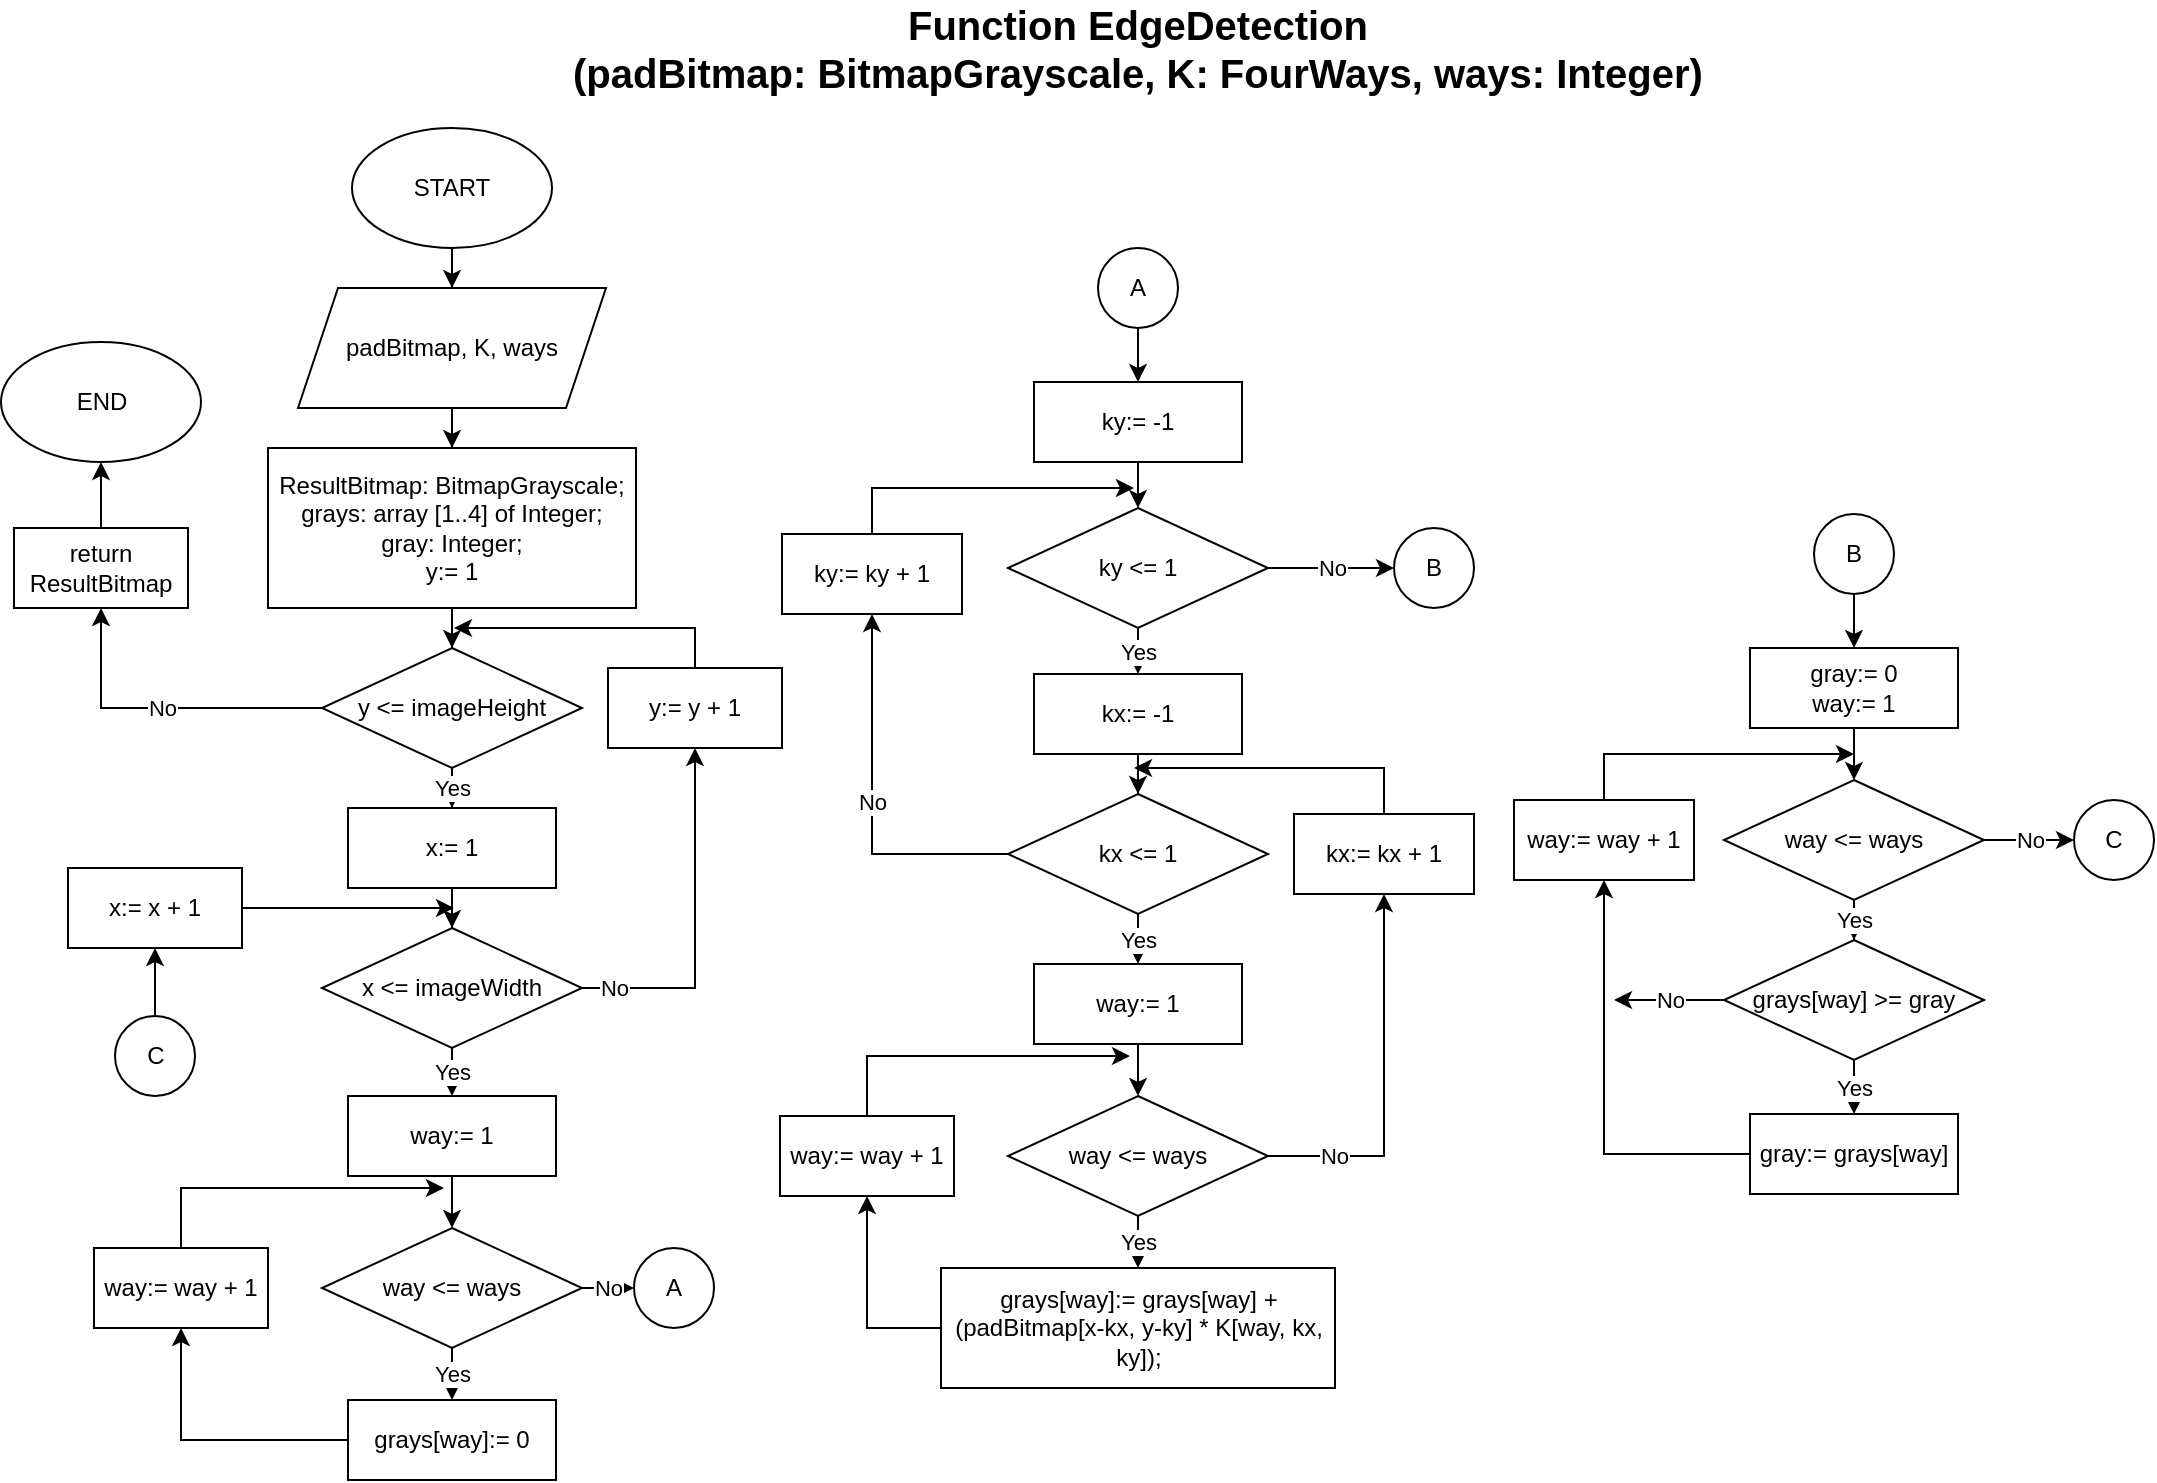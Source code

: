 <mxfile version="13.9.9" type="device"><diagram id="p3mECemrFqtnHarctlGh" name="Page-1"><mxGraphModel dx="1303" dy="828" grid="1" gridSize="10" guides="1" tooltips="1" connect="1" arrows="1" fold="1" page="1" pageScale="1" pageWidth="827" pageHeight="1169" math="0" shadow="0"><root><mxCell id="0"/><mxCell id="1" parent="0"/><mxCell id="Tz6zx0fSdhGN1W-ZLXRQ-6" value="" style="edgeStyle=orthogonalEdgeStyle;rounded=0;orthogonalLoop=1;jettySize=auto;html=1;" edge="1" parent="1" source="Tz6zx0fSdhGN1W-ZLXRQ-1" target="Tz6zx0fSdhGN1W-ZLXRQ-5"><mxGeometry relative="1" as="geometry"/></mxCell><mxCell id="Tz6zx0fSdhGN1W-ZLXRQ-1" value="START" style="ellipse;whiteSpace=wrap;html=1;" vertex="1" parent="1"><mxGeometry x="199" y="100" width="100" height="60" as="geometry"/></mxCell><mxCell id="Tz6zx0fSdhGN1W-ZLXRQ-3" value="&lt;span style=&quot;font-size: 20px&quot;&gt;&lt;b&gt;Function EdgeDetection&lt;br&gt;(padBitmap: BitmapGrayscale, K: FourWays, ways: Integer)&lt;/b&gt;&lt;/span&gt;" style="text;html=1;strokeColor=none;fillColor=none;align=center;verticalAlign=middle;whiteSpace=wrap;rounded=0;" vertex="1" parent="1"><mxGeometry x="307" y="50" width="570" height="20" as="geometry"/></mxCell><mxCell id="Tz6zx0fSdhGN1W-ZLXRQ-9" value="" style="edgeStyle=orthogonalEdgeStyle;rounded=0;orthogonalLoop=1;jettySize=auto;html=1;" edge="1" parent="1" source="Tz6zx0fSdhGN1W-ZLXRQ-4" target="Tz6zx0fSdhGN1W-ZLXRQ-8"><mxGeometry relative="1" as="geometry"/></mxCell><mxCell id="Tz6zx0fSdhGN1W-ZLXRQ-4" value="ResultBitmap: BitmapGrayscale;&lt;br&gt;grays: array [1..4] of Integer;&lt;br&gt;gray: Integer;&lt;br&gt;y:= 1" style="rounded=0;whiteSpace=wrap;html=1;" vertex="1" parent="1"><mxGeometry x="157" y="260" width="184" height="80" as="geometry"/></mxCell><mxCell id="Tz6zx0fSdhGN1W-ZLXRQ-7" value="" style="edgeStyle=orthogonalEdgeStyle;rounded=0;orthogonalLoop=1;jettySize=auto;html=1;" edge="1" parent="1" source="Tz6zx0fSdhGN1W-ZLXRQ-5" target="Tz6zx0fSdhGN1W-ZLXRQ-4"><mxGeometry relative="1" as="geometry"/></mxCell><mxCell id="Tz6zx0fSdhGN1W-ZLXRQ-5" value="padBitmap, K, ways" style="shape=parallelogram;perimeter=parallelogramPerimeter;whiteSpace=wrap;html=1;fixedSize=1;" vertex="1" parent="1"><mxGeometry x="172" y="180" width="154" height="60" as="geometry"/></mxCell><mxCell id="Tz6zx0fSdhGN1W-ZLXRQ-11" value="Yes" style="edgeStyle=orthogonalEdgeStyle;rounded=0;orthogonalLoop=1;jettySize=auto;html=1;" edge="1" parent="1" source="Tz6zx0fSdhGN1W-ZLXRQ-8" target="Tz6zx0fSdhGN1W-ZLXRQ-10"><mxGeometry relative="1" as="geometry"/></mxCell><mxCell id="Tz6zx0fSdhGN1W-ZLXRQ-91" value="No" style="edgeStyle=orthogonalEdgeStyle;rounded=0;orthogonalLoop=1;jettySize=auto;html=1;entryX=0.5;entryY=1;entryDx=0;entryDy=0;" edge="1" parent="1" source="Tz6zx0fSdhGN1W-ZLXRQ-8" target="Tz6zx0fSdhGN1W-ZLXRQ-93"><mxGeometry relative="1" as="geometry"><mxPoint x="71" y="370" as="targetPoint"/></mxGeometry></mxCell><mxCell id="Tz6zx0fSdhGN1W-ZLXRQ-8" value="y &amp;lt;= imageHeight" style="rhombus;whiteSpace=wrap;html=1;" vertex="1" parent="1"><mxGeometry x="184" y="360" width="130" height="60" as="geometry"/></mxCell><mxCell id="Tz6zx0fSdhGN1W-ZLXRQ-13" value="" style="edgeStyle=orthogonalEdgeStyle;rounded=0;orthogonalLoop=1;jettySize=auto;html=1;" edge="1" parent="1" source="Tz6zx0fSdhGN1W-ZLXRQ-10" target="Tz6zx0fSdhGN1W-ZLXRQ-12"><mxGeometry relative="1" as="geometry"/></mxCell><mxCell id="Tz6zx0fSdhGN1W-ZLXRQ-10" value="x:= 1" style="rounded=0;whiteSpace=wrap;html=1;" vertex="1" parent="1"><mxGeometry x="197" y="440" width="104" height="40" as="geometry"/></mxCell><mxCell id="Tz6zx0fSdhGN1W-ZLXRQ-26" value="Yes" style="edgeStyle=orthogonalEdgeStyle;rounded=0;orthogonalLoop=1;jettySize=auto;html=1;" edge="1" parent="1" source="Tz6zx0fSdhGN1W-ZLXRQ-12" target="Tz6zx0fSdhGN1W-ZLXRQ-25"><mxGeometry relative="1" as="geometry"/></mxCell><mxCell id="Tz6zx0fSdhGN1W-ZLXRQ-89" value="No" style="edgeStyle=orthogonalEdgeStyle;rounded=0;orthogonalLoop=1;jettySize=auto;html=1;entryX=0.5;entryY=1;entryDx=0;entryDy=0;" edge="1" parent="1" source="Tz6zx0fSdhGN1W-ZLXRQ-12" target="Tz6zx0fSdhGN1W-ZLXRQ-88"><mxGeometry x="-0.819" relative="1" as="geometry"><mxPoint as="offset"/></mxGeometry></mxCell><mxCell id="Tz6zx0fSdhGN1W-ZLXRQ-12" value="x &amp;lt;= imageWidth" style="rhombus;whiteSpace=wrap;html=1;" vertex="1" parent="1"><mxGeometry x="184" y="500" width="130" height="60" as="geometry"/></mxCell><mxCell id="Tz6zx0fSdhGN1W-ZLXRQ-17" value="" style="edgeStyle=orthogonalEdgeStyle;rounded=0;orthogonalLoop=1;jettySize=auto;html=1;" edge="1" parent="1" source="Tz6zx0fSdhGN1W-ZLXRQ-14" target="Tz6zx0fSdhGN1W-ZLXRQ-16"><mxGeometry relative="1" as="geometry"/></mxCell><mxCell id="Tz6zx0fSdhGN1W-ZLXRQ-14" value="ky:= -1" style="rounded=0;whiteSpace=wrap;html=1;" vertex="1" parent="1"><mxGeometry x="540" y="227" width="104" height="40" as="geometry"/></mxCell><mxCell id="Tz6zx0fSdhGN1W-ZLXRQ-19" value="Yes" style="edgeStyle=orthogonalEdgeStyle;rounded=0;orthogonalLoop=1;jettySize=auto;html=1;" edge="1" parent="1" source="Tz6zx0fSdhGN1W-ZLXRQ-16" target="Tz6zx0fSdhGN1W-ZLXRQ-18"><mxGeometry relative="1" as="geometry"/></mxCell><mxCell id="Tz6zx0fSdhGN1W-ZLXRQ-58" value="No" style="edgeStyle=orthogonalEdgeStyle;rounded=0;orthogonalLoop=1;jettySize=auto;html=1;entryX=0;entryY=0.5;entryDx=0;entryDy=0;" edge="1" parent="1" source="Tz6zx0fSdhGN1W-ZLXRQ-16" target="Tz6zx0fSdhGN1W-ZLXRQ-59"><mxGeometry relative="1" as="geometry"><mxPoint x="720" y="323" as="targetPoint"/></mxGeometry></mxCell><mxCell id="Tz6zx0fSdhGN1W-ZLXRQ-16" value="ky &amp;lt;= 1" style="rhombus;whiteSpace=wrap;html=1;" vertex="1" parent="1"><mxGeometry x="527" y="290" width="130" height="60" as="geometry"/></mxCell><mxCell id="Tz6zx0fSdhGN1W-ZLXRQ-21" value="" style="edgeStyle=orthogonalEdgeStyle;rounded=0;orthogonalLoop=1;jettySize=auto;html=1;" edge="1" parent="1" source="Tz6zx0fSdhGN1W-ZLXRQ-18" target="Tz6zx0fSdhGN1W-ZLXRQ-20"><mxGeometry relative="1" as="geometry"/></mxCell><mxCell id="Tz6zx0fSdhGN1W-ZLXRQ-18" value="kx:= -1" style="rounded=0;whiteSpace=wrap;html=1;" vertex="1" parent="1"><mxGeometry x="540" y="373" width="104" height="40" as="geometry"/></mxCell><mxCell id="Tz6zx0fSdhGN1W-ZLXRQ-42" value="Yes" style="edgeStyle=orthogonalEdgeStyle;rounded=0;orthogonalLoop=1;jettySize=auto;html=1;" edge="1" parent="1" source="Tz6zx0fSdhGN1W-ZLXRQ-20" target="Tz6zx0fSdhGN1W-ZLXRQ-37"><mxGeometry relative="1" as="geometry"/></mxCell><mxCell id="Tz6zx0fSdhGN1W-ZLXRQ-56" value="No" style="edgeStyle=orthogonalEdgeStyle;rounded=0;orthogonalLoop=1;jettySize=auto;html=1;entryX=0.5;entryY=1;entryDx=0;entryDy=0;" edge="1" parent="1" source="Tz6zx0fSdhGN1W-ZLXRQ-20" target="Tz6zx0fSdhGN1W-ZLXRQ-55"><mxGeometry relative="1" as="geometry"><mxPoint x="460" y="350" as="targetPoint"/></mxGeometry></mxCell><mxCell id="Tz6zx0fSdhGN1W-ZLXRQ-20" value="kx &amp;lt;= 1" style="rhombus;whiteSpace=wrap;html=1;" vertex="1" parent="1"><mxGeometry x="527" y="433" width="130" height="60" as="geometry"/></mxCell><mxCell id="Tz6zx0fSdhGN1W-ZLXRQ-30" value="Yes" style="edgeStyle=orthogonalEdgeStyle;rounded=0;orthogonalLoop=1;jettySize=auto;html=1;" edge="1" parent="1" source="Tz6zx0fSdhGN1W-ZLXRQ-23" target="Tz6zx0fSdhGN1W-ZLXRQ-29"><mxGeometry relative="1" as="geometry"/></mxCell><mxCell id="Tz6zx0fSdhGN1W-ZLXRQ-44" value="No" style="edgeStyle=orthogonalEdgeStyle;rounded=0;orthogonalLoop=1;jettySize=auto;html=1;" edge="1" parent="1" source="Tz6zx0fSdhGN1W-ZLXRQ-23" target="Tz6zx0fSdhGN1W-ZLXRQ-43"><mxGeometry relative="1" as="geometry"/></mxCell><mxCell id="Tz6zx0fSdhGN1W-ZLXRQ-23" value="way &amp;lt;= ways" style="rhombus;whiteSpace=wrap;html=1;" vertex="1" parent="1"><mxGeometry x="184" y="650" width="130" height="60" as="geometry"/></mxCell><mxCell id="Tz6zx0fSdhGN1W-ZLXRQ-27" value="" style="edgeStyle=orthogonalEdgeStyle;rounded=0;orthogonalLoop=1;jettySize=auto;html=1;" edge="1" parent="1" source="Tz6zx0fSdhGN1W-ZLXRQ-25" target="Tz6zx0fSdhGN1W-ZLXRQ-23"><mxGeometry relative="1" as="geometry"/></mxCell><mxCell id="Tz6zx0fSdhGN1W-ZLXRQ-25" value="way:= 1" style="rounded=0;whiteSpace=wrap;html=1;" vertex="1" parent="1"><mxGeometry x="197" y="584" width="104" height="40" as="geometry"/></mxCell><mxCell id="Tz6zx0fSdhGN1W-ZLXRQ-32" style="edgeStyle=orthogonalEdgeStyle;rounded=0;orthogonalLoop=1;jettySize=auto;html=1;entryX=0.5;entryY=1;entryDx=0;entryDy=0;" edge="1" parent="1" source="Tz6zx0fSdhGN1W-ZLXRQ-29" target="Tz6zx0fSdhGN1W-ZLXRQ-31"><mxGeometry relative="1" as="geometry"/></mxCell><mxCell id="Tz6zx0fSdhGN1W-ZLXRQ-29" value="grays[way]:= 0" style="rounded=0;whiteSpace=wrap;html=1;" vertex="1" parent="1"><mxGeometry x="197" y="736" width="104" height="40" as="geometry"/></mxCell><mxCell id="Tz6zx0fSdhGN1W-ZLXRQ-33" style="edgeStyle=orthogonalEdgeStyle;rounded=0;orthogonalLoop=1;jettySize=auto;html=1;" edge="1" parent="1" source="Tz6zx0fSdhGN1W-ZLXRQ-31"><mxGeometry relative="1" as="geometry"><mxPoint x="245" y="630" as="targetPoint"/><Array as="points"><mxPoint x="114" y="630"/></Array></mxGeometry></mxCell><mxCell id="Tz6zx0fSdhGN1W-ZLXRQ-31" value="way:= way + 1" style="rounded=0;whiteSpace=wrap;html=1;" vertex="1" parent="1"><mxGeometry x="70" y="660" width="87" height="40" as="geometry"/></mxCell><mxCell id="Tz6zx0fSdhGN1W-ZLXRQ-34" value="Yes" style="edgeStyle=orthogonalEdgeStyle;rounded=0;orthogonalLoop=1;jettySize=auto;html=1;" edge="1" parent="1" source="Tz6zx0fSdhGN1W-ZLXRQ-35" target="Tz6zx0fSdhGN1W-ZLXRQ-39"><mxGeometry relative="1" as="geometry"/></mxCell><mxCell id="Tz6zx0fSdhGN1W-ZLXRQ-53" value="No" style="edgeStyle=orthogonalEdgeStyle;rounded=0;orthogonalLoop=1;jettySize=auto;html=1;entryX=0.5;entryY=1;entryDx=0;entryDy=0;" edge="1" parent="1" source="Tz6zx0fSdhGN1W-ZLXRQ-35" target="Tz6zx0fSdhGN1W-ZLXRQ-52"><mxGeometry x="-0.651" relative="1" as="geometry"><mxPoint as="offset"/></mxGeometry></mxCell><mxCell id="Tz6zx0fSdhGN1W-ZLXRQ-35" value="way &amp;lt;= ways" style="rhombus;whiteSpace=wrap;html=1;" vertex="1" parent="1"><mxGeometry x="527" y="584" width="130" height="60" as="geometry"/></mxCell><mxCell id="Tz6zx0fSdhGN1W-ZLXRQ-36" value="" style="edgeStyle=orthogonalEdgeStyle;rounded=0;orthogonalLoop=1;jettySize=auto;html=1;" edge="1" parent="1" source="Tz6zx0fSdhGN1W-ZLXRQ-37" target="Tz6zx0fSdhGN1W-ZLXRQ-35"><mxGeometry relative="1" as="geometry"/></mxCell><mxCell id="Tz6zx0fSdhGN1W-ZLXRQ-37" value="way:= 1" style="rounded=0;whiteSpace=wrap;html=1;" vertex="1" parent="1"><mxGeometry x="540" y="518" width="104" height="40" as="geometry"/></mxCell><mxCell id="Tz6zx0fSdhGN1W-ZLXRQ-38" style="edgeStyle=orthogonalEdgeStyle;rounded=0;orthogonalLoop=1;jettySize=auto;html=1;entryX=0.5;entryY=1;entryDx=0;entryDy=0;" edge="1" parent="1" source="Tz6zx0fSdhGN1W-ZLXRQ-39" target="Tz6zx0fSdhGN1W-ZLXRQ-41"><mxGeometry relative="1" as="geometry"><Array as="points"><mxPoint x="456" y="700"/></Array></mxGeometry></mxCell><mxCell id="Tz6zx0fSdhGN1W-ZLXRQ-39" value="grays[way]:= grays[way] + (padBitmap[x-kx, y-ky] * K[way, kx, ky]);" style="rounded=0;whiteSpace=wrap;html=1;" vertex="1" parent="1"><mxGeometry x="493.5" y="670" width="197" height="60" as="geometry"/></mxCell><mxCell id="Tz6zx0fSdhGN1W-ZLXRQ-40" style="edgeStyle=orthogonalEdgeStyle;rounded=0;orthogonalLoop=1;jettySize=auto;html=1;" edge="1" parent="1" source="Tz6zx0fSdhGN1W-ZLXRQ-41"><mxGeometry relative="1" as="geometry"><mxPoint x="588" y="564" as="targetPoint"/><Array as="points"><mxPoint x="457" y="564"/></Array></mxGeometry></mxCell><mxCell id="Tz6zx0fSdhGN1W-ZLXRQ-41" value="way:= way + 1" style="rounded=0;whiteSpace=wrap;html=1;" vertex="1" parent="1"><mxGeometry x="413" y="594" width="87" height="40" as="geometry"/></mxCell><mxCell id="Tz6zx0fSdhGN1W-ZLXRQ-43" value="A" style="ellipse;whiteSpace=wrap;html=1;" vertex="1" parent="1"><mxGeometry x="340" y="660" width="40" height="40" as="geometry"/></mxCell><mxCell id="Tz6zx0fSdhGN1W-ZLXRQ-50" style="edgeStyle=orthogonalEdgeStyle;rounded=0;orthogonalLoop=1;jettySize=auto;html=1;entryX=0.5;entryY=0;entryDx=0;entryDy=0;" edge="1" parent="1" source="Tz6zx0fSdhGN1W-ZLXRQ-45" target="Tz6zx0fSdhGN1W-ZLXRQ-14"><mxGeometry relative="1" as="geometry"/></mxCell><mxCell id="Tz6zx0fSdhGN1W-ZLXRQ-45" value="A" style="ellipse;whiteSpace=wrap;html=1;" vertex="1" parent="1"><mxGeometry x="572" y="160" width="40" height="40" as="geometry"/></mxCell><mxCell id="Tz6zx0fSdhGN1W-ZLXRQ-54" style="edgeStyle=orthogonalEdgeStyle;rounded=0;orthogonalLoop=1;jettySize=auto;html=1;" edge="1" parent="1" source="Tz6zx0fSdhGN1W-ZLXRQ-52"><mxGeometry relative="1" as="geometry"><mxPoint x="590" y="420" as="targetPoint"/><Array as="points"><mxPoint x="715" y="420"/></Array></mxGeometry></mxCell><mxCell id="Tz6zx0fSdhGN1W-ZLXRQ-52" value="kx:= kx + 1" style="rounded=0;whiteSpace=wrap;html=1;" vertex="1" parent="1"><mxGeometry x="670" y="443" width="90" height="40" as="geometry"/></mxCell><mxCell id="Tz6zx0fSdhGN1W-ZLXRQ-57" style="edgeStyle=orthogonalEdgeStyle;rounded=0;orthogonalLoop=1;jettySize=auto;html=1;" edge="1" parent="1" source="Tz6zx0fSdhGN1W-ZLXRQ-55"><mxGeometry relative="1" as="geometry"><mxPoint x="590" y="280" as="targetPoint"/><Array as="points"><mxPoint x="459" y="280"/></Array></mxGeometry></mxCell><mxCell id="Tz6zx0fSdhGN1W-ZLXRQ-55" value="ky:= ky + 1" style="rounded=0;whiteSpace=wrap;html=1;" vertex="1" parent="1"><mxGeometry x="414" y="303" width="90" height="40" as="geometry"/></mxCell><mxCell id="Tz6zx0fSdhGN1W-ZLXRQ-59" value="B" style="ellipse;whiteSpace=wrap;html=1;" vertex="1" parent="1"><mxGeometry x="720" y="300" width="40" height="40" as="geometry"/></mxCell><mxCell id="Tz6zx0fSdhGN1W-ZLXRQ-62" value="" style="edgeStyle=orthogonalEdgeStyle;rounded=0;orthogonalLoop=1;jettySize=auto;html=1;" edge="1" parent="1" source="Tz6zx0fSdhGN1W-ZLXRQ-60" target="Tz6zx0fSdhGN1W-ZLXRQ-61"><mxGeometry relative="1" as="geometry"/></mxCell><mxCell id="Tz6zx0fSdhGN1W-ZLXRQ-60" value="B" style="ellipse;whiteSpace=wrap;html=1;" vertex="1" parent="1"><mxGeometry x="930" y="293" width="40" height="40" as="geometry"/></mxCell><mxCell id="Tz6zx0fSdhGN1W-ZLXRQ-64" value="" style="edgeStyle=orthogonalEdgeStyle;rounded=0;orthogonalLoop=1;jettySize=auto;html=1;" edge="1" parent="1" source="Tz6zx0fSdhGN1W-ZLXRQ-61" target="Tz6zx0fSdhGN1W-ZLXRQ-73"><mxGeometry relative="1" as="geometry"><mxPoint x="950.0" y="426.0" as="targetPoint"/></mxGeometry></mxCell><mxCell id="Tz6zx0fSdhGN1W-ZLXRQ-61" value="gray:= 0&lt;br&gt;way:= 1" style="rounded=0;whiteSpace=wrap;html=1;" vertex="1" parent="1"><mxGeometry x="898" y="360" width="104" height="40" as="geometry"/></mxCell><mxCell id="Tz6zx0fSdhGN1W-ZLXRQ-76" value="Yes" style="edgeStyle=orthogonalEdgeStyle;rounded=0;orthogonalLoop=1;jettySize=auto;html=1;" edge="1" parent="1" source="Tz6zx0fSdhGN1W-ZLXRQ-73" target="Tz6zx0fSdhGN1W-ZLXRQ-75"><mxGeometry relative="1" as="geometry"/></mxCell><mxCell id="Tz6zx0fSdhGN1W-ZLXRQ-82" value="No" style="edgeStyle=orthogonalEdgeStyle;rounded=0;orthogonalLoop=1;jettySize=auto;html=1;entryX=0;entryY=0.5;entryDx=0;entryDy=0;" edge="1" parent="1" source="Tz6zx0fSdhGN1W-ZLXRQ-73" target="Tz6zx0fSdhGN1W-ZLXRQ-81"><mxGeometry relative="1" as="geometry"/></mxCell><mxCell id="Tz6zx0fSdhGN1W-ZLXRQ-73" value="way &amp;lt;= ways" style="rhombus;whiteSpace=wrap;html=1;" vertex="1" parent="1"><mxGeometry x="885" y="426" width="130" height="60" as="geometry"/></mxCell><mxCell id="Tz6zx0fSdhGN1W-ZLXRQ-79" style="edgeStyle=orthogonalEdgeStyle;rounded=0;orthogonalLoop=1;jettySize=auto;html=1;entryX=0.5;entryY=1;entryDx=0;entryDy=0;" edge="1" parent="1" source="Tz6zx0fSdhGN1W-ZLXRQ-74" target="Tz6zx0fSdhGN1W-ZLXRQ-78"><mxGeometry relative="1" as="geometry"/></mxCell><mxCell id="Tz6zx0fSdhGN1W-ZLXRQ-74" value="gray:= grays[way]" style="rounded=0;whiteSpace=wrap;html=1;" vertex="1" parent="1"><mxGeometry x="898" y="593" width="104" height="40" as="geometry"/></mxCell><mxCell id="Tz6zx0fSdhGN1W-ZLXRQ-77" value="Yes" style="edgeStyle=orthogonalEdgeStyle;rounded=0;orthogonalLoop=1;jettySize=auto;html=1;" edge="1" parent="1" source="Tz6zx0fSdhGN1W-ZLXRQ-75" target="Tz6zx0fSdhGN1W-ZLXRQ-74"><mxGeometry relative="1" as="geometry"/></mxCell><mxCell id="Tz6zx0fSdhGN1W-ZLXRQ-97" value="No" style="edgeStyle=orthogonalEdgeStyle;rounded=0;orthogonalLoop=1;jettySize=auto;html=1;" edge="1" parent="1" source="Tz6zx0fSdhGN1W-ZLXRQ-75"><mxGeometry relative="1" as="geometry"><mxPoint x="830" y="536" as="targetPoint"/></mxGeometry></mxCell><mxCell id="Tz6zx0fSdhGN1W-ZLXRQ-75" value="grays[way] &amp;gt;= gray" style="rhombus;whiteSpace=wrap;html=1;" vertex="1" parent="1"><mxGeometry x="885" y="506" width="130" height="60" as="geometry"/></mxCell><mxCell id="Tz6zx0fSdhGN1W-ZLXRQ-80" style="edgeStyle=orthogonalEdgeStyle;rounded=0;orthogonalLoop=1;jettySize=auto;html=1;" edge="1" parent="1" source="Tz6zx0fSdhGN1W-ZLXRQ-78"><mxGeometry relative="1" as="geometry"><mxPoint x="950" y="413" as="targetPoint"/><Array as="points"><mxPoint x="825" y="413"/></Array></mxGeometry></mxCell><mxCell id="Tz6zx0fSdhGN1W-ZLXRQ-78" value="way:= way + 1" style="rounded=0;whiteSpace=wrap;html=1;" vertex="1" parent="1"><mxGeometry x="780" y="436" width="90" height="40" as="geometry"/></mxCell><mxCell id="Tz6zx0fSdhGN1W-ZLXRQ-81" value="C" style="ellipse;whiteSpace=wrap;html=1;" vertex="1" parent="1"><mxGeometry x="1060" y="436" width="40" height="40" as="geometry"/></mxCell><mxCell id="Tz6zx0fSdhGN1W-ZLXRQ-87" value="" style="edgeStyle=orthogonalEdgeStyle;rounded=0;orthogonalLoop=1;jettySize=auto;html=1;" edge="1" parent="1" source="Tz6zx0fSdhGN1W-ZLXRQ-83" target="Tz6zx0fSdhGN1W-ZLXRQ-85"><mxGeometry relative="1" as="geometry"/></mxCell><mxCell id="Tz6zx0fSdhGN1W-ZLXRQ-83" value="C" style="ellipse;whiteSpace=wrap;html=1;" vertex="1" parent="1"><mxGeometry x="80.5" y="544" width="40" height="40" as="geometry"/></mxCell><mxCell id="Tz6zx0fSdhGN1W-ZLXRQ-86" style="edgeStyle=orthogonalEdgeStyle;rounded=0;orthogonalLoop=1;jettySize=auto;html=1;" edge="1" parent="1" source="Tz6zx0fSdhGN1W-ZLXRQ-85"><mxGeometry relative="1" as="geometry"><mxPoint x="250" y="490" as="targetPoint"/></mxGeometry></mxCell><mxCell id="Tz6zx0fSdhGN1W-ZLXRQ-85" value="x:= x + 1" style="rounded=0;whiteSpace=wrap;html=1;" vertex="1" parent="1"><mxGeometry x="57" y="470" width="87" height="40" as="geometry"/></mxCell><mxCell id="Tz6zx0fSdhGN1W-ZLXRQ-90" style="edgeStyle=orthogonalEdgeStyle;rounded=0;orthogonalLoop=1;jettySize=auto;html=1;" edge="1" parent="1" source="Tz6zx0fSdhGN1W-ZLXRQ-88"><mxGeometry relative="1" as="geometry"><mxPoint x="250" y="350" as="targetPoint"/><Array as="points"><mxPoint x="371" y="350"/></Array></mxGeometry></mxCell><mxCell id="Tz6zx0fSdhGN1W-ZLXRQ-88" value="y:= y + 1" style="rounded=0;whiteSpace=wrap;html=1;" vertex="1" parent="1"><mxGeometry x="327" y="370" width="87" height="40" as="geometry"/></mxCell><mxCell id="Tz6zx0fSdhGN1W-ZLXRQ-96" style="edgeStyle=orthogonalEdgeStyle;rounded=0;orthogonalLoop=1;jettySize=auto;html=1;entryX=0.5;entryY=1;entryDx=0;entryDy=0;" edge="1" parent="1" source="Tz6zx0fSdhGN1W-ZLXRQ-93" target="Tz6zx0fSdhGN1W-ZLXRQ-95"><mxGeometry relative="1" as="geometry"/></mxCell><mxCell id="Tz6zx0fSdhGN1W-ZLXRQ-93" value="return ResultBitmap" style="rounded=0;whiteSpace=wrap;html=1;" vertex="1" parent="1"><mxGeometry x="30" y="300" width="87" height="40" as="geometry"/></mxCell><mxCell id="Tz6zx0fSdhGN1W-ZLXRQ-95" value="END" style="ellipse;whiteSpace=wrap;html=1;" vertex="1" parent="1"><mxGeometry x="23.5" y="207" width="100" height="60" as="geometry"/></mxCell></root></mxGraphModel></diagram></mxfile>